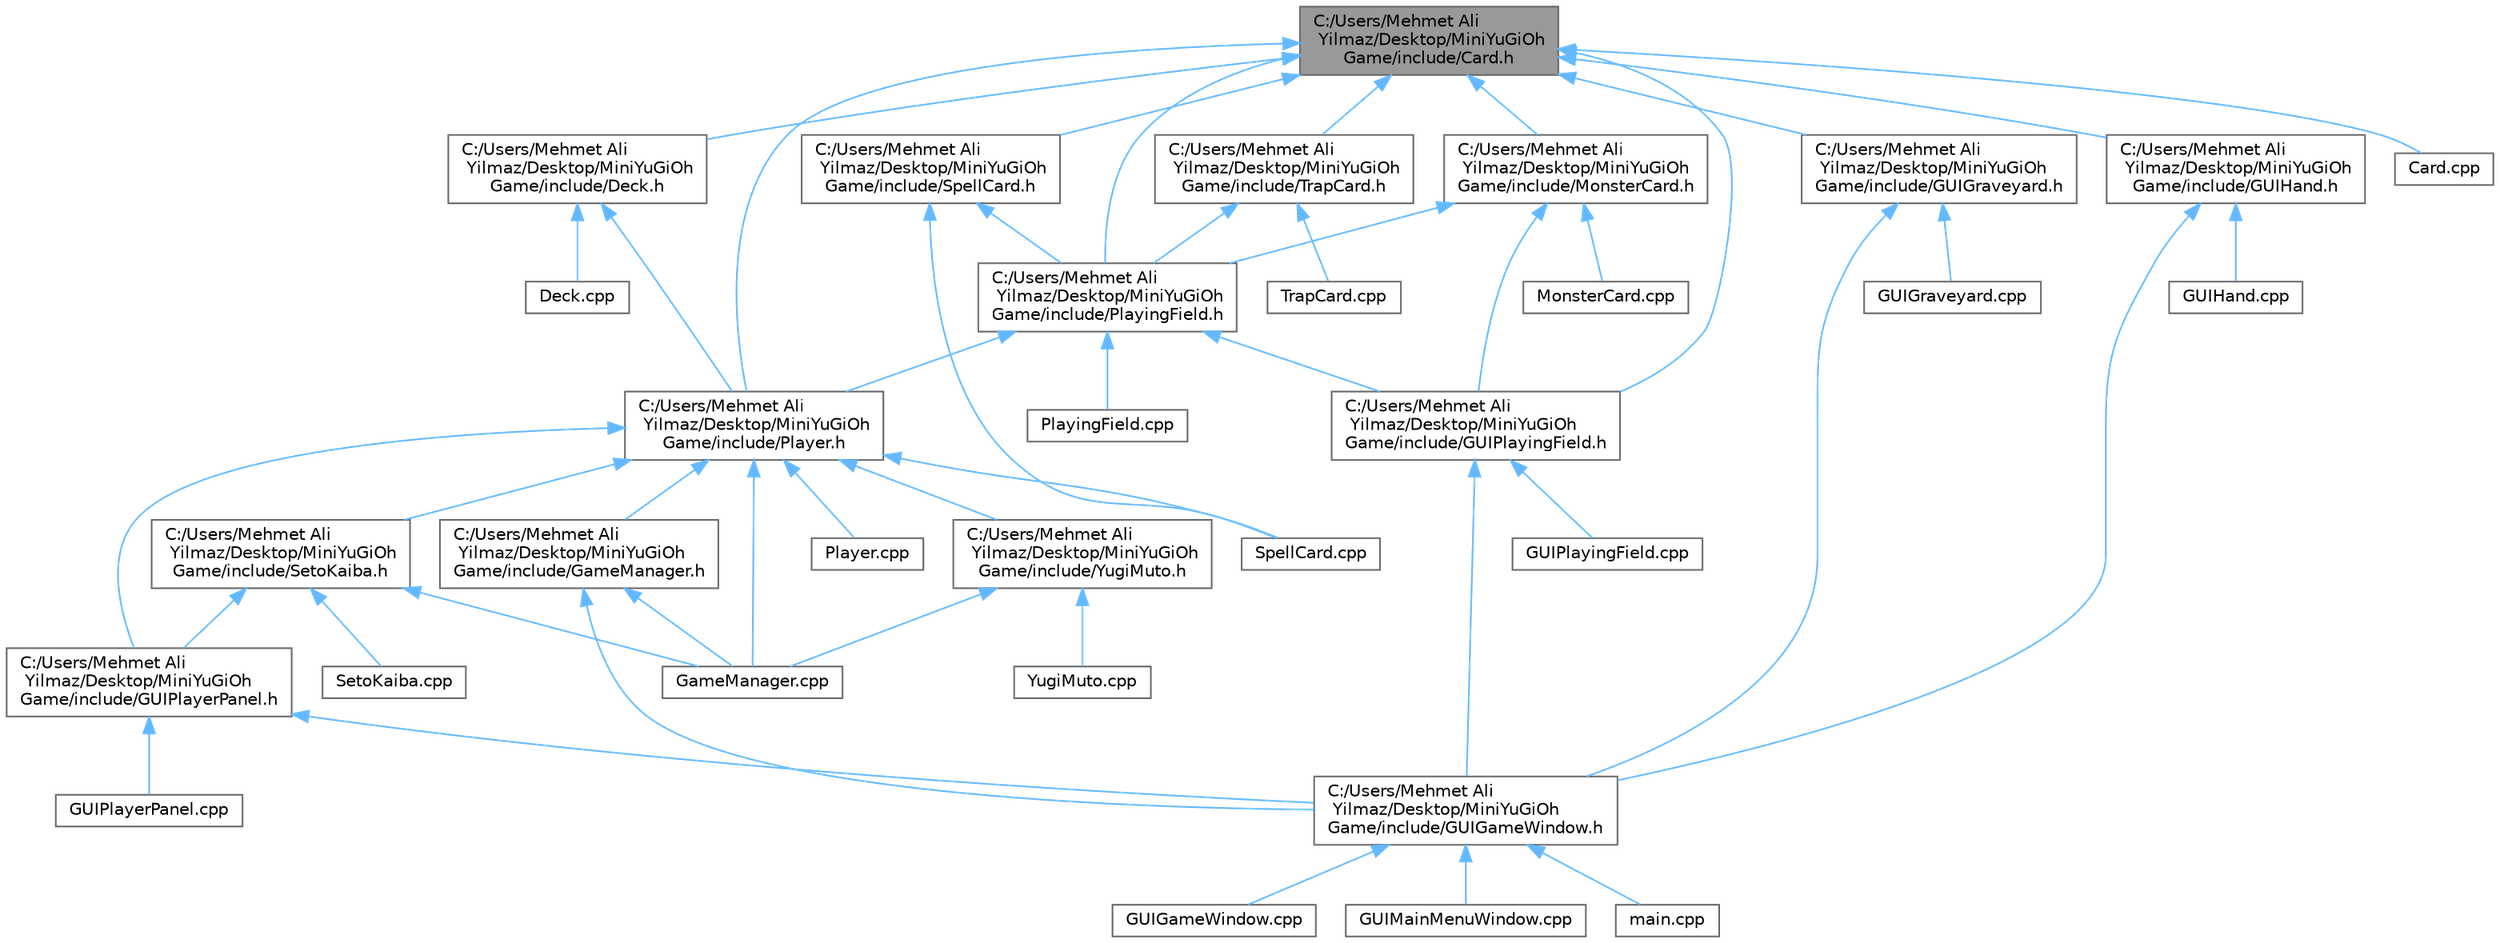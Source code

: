 digraph "C:/Users/Mehmet Ali Yilmaz/Desktop/MiniYuGiOhGame/include/Card.h"
{
 // LATEX_PDF_SIZE
  bgcolor="transparent";
  edge [fontname=Helvetica,fontsize=10,labelfontname=Helvetica,labelfontsize=10];
  node [fontname=Helvetica,fontsize=10,shape=box,height=0.2,width=0.4];
  Node1 [id="Node000001",label="C:/Users/Mehmet Ali\l Yilmaz/Desktop/MiniYuGiOh\lGame/include/Card.h",height=0.2,width=0.4,color="gray40", fillcolor="grey60", style="filled", fontcolor="black",tooltip="Contains the Card class."];
  Node1 -> Node2 [id="edge1_Node000001_Node000002",dir="back",color="steelblue1",style="solid",tooltip=" "];
  Node2 [id="Node000002",label="C:/Users/Mehmet Ali\l Yilmaz/Desktop/MiniYuGiOh\lGame/include/Deck.h",height=0.2,width=0.4,color="grey40", fillcolor="white", style="filled",URL="$_deck_8h.html",tooltip=" "];
  Node2 -> Node3 [id="edge2_Node000002_Node000003",dir="back",color="steelblue1",style="solid",tooltip=" "];
  Node3 [id="Node000003",label="C:/Users/Mehmet Ali\l Yilmaz/Desktop/MiniYuGiOh\lGame/include/Player.h",height=0.2,width=0.4,color="grey40", fillcolor="white", style="filled",URL="$_player_8h.html",tooltip="Contains the Player class."];
  Node3 -> Node4 [id="edge3_Node000003_Node000004",dir="back",color="steelblue1",style="solid",tooltip=" "];
  Node4 [id="Node000004",label="C:/Users/Mehmet Ali\l Yilmaz/Desktop/MiniYuGiOh\lGame/include/GUIPlayerPanel.h",height=0.2,width=0.4,color="grey40", fillcolor="white", style="filled",URL="$_g_u_i_player_panel_8h.html",tooltip="This file contains the GUIPlayerPanel class which handles the player panel of the MiniYugioh game."];
  Node4 -> Node5 [id="edge4_Node000004_Node000005",dir="back",color="steelblue1",style="solid",tooltip=" "];
  Node5 [id="Node000005",label="C:/Users/Mehmet Ali\l Yilmaz/Desktop/MiniYuGiOh\lGame/include/GUIGameWindow.h",height=0.2,width=0.4,color="grey40", fillcolor="white", style="filled",URL="$_g_u_i_game_window_8h.html",tooltip=" "];
  Node5 -> Node6 [id="edge5_Node000005_Node000006",dir="back",color="steelblue1",style="solid",tooltip=" "];
  Node6 [id="Node000006",label="GUIGameWindow.cpp",height=0.2,width=0.4,color="grey40", fillcolor="white", style="filled",URL="$_g_u_i_game_window_8cpp.html",tooltip=" "];
  Node5 -> Node7 [id="edge6_Node000005_Node000007",dir="back",color="steelblue1",style="solid",tooltip=" "];
  Node7 [id="Node000007",label="GUIMainMenuWindow.cpp",height=0.2,width=0.4,color="grey40", fillcolor="white", style="filled",URL="$_g_u_i_main_menu_window_8cpp.html",tooltip=" "];
  Node5 -> Node8 [id="edge7_Node000005_Node000008",dir="back",color="steelblue1",style="solid",tooltip=" "];
  Node8 [id="Node000008",label="main.cpp",height=0.2,width=0.4,color="grey40", fillcolor="white", style="filled",URL="$main_8cpp.html",tooltip=" "];
  Node4 -> Node9 [id="edge8_Node000004_Node000009",dir="back",color="steelblue1",style="solid",tooltip=" "];
  Node9 [id="Node000009",label="GUIPlayerPanel.cpp",height=0.2,width=0.4,color="grey40", fillcolor="white", style="filled",URL="$_g_u_i_player_panel_8cpp.html",tooltip=" "];
  Node3 -> Node10 [id="edge9_Node000003_Node000010",dir="back",color="steelblue1",style="solid",tooltip=" "];
  Node10 [id="Node000010",label="C:/Users/Mehmet Ali\l Yilmaz/Desktop/MiniYuGiOh\lGame/include/GameManager.h",height=0.2,width=0.4,color="grey40", fillcolor="white", style="filled",URL="$_game_manager_8h.html",tooltip="Contains the GameManager class."];
  Node10 -> Node5 [id="edge10_Node000010_Node000005",dir="back",color="steelblue1",style="solid",tooltip=" "];
  Node10 -> Node11 [id="edge11_Node000010_Node000011",dir="back",color="steelblue1",style="solid",tooltip=" "];
  Node11 [id="Node000011",label="GameManager.cpp",height=0.2,width=0.4,color="grey40", fillcolor="white", style="filled",URL="$_game_manager_8cpp.html",tooltip=" "];
  Node3 -> Node12 [id="edge12_Node000003_Node000012",dir="back",color="steelblue1",style="solid",tooltip=" "];
  Node12 [id="Node000012",label="C:/Users/Mehmet Ali\l Yilmaz/Desktop/MiniYuGiOh\lGame/include/SetoKaiba.h",height=0.2,width=0.4,color="grey40", fillcolor="white", style="filled",URL="$_seto_kaiba_8h.html",tooltip="Contains the SetoKaiba class."];
  Node12 -> Node4 [id="edge13_Node000012_Node000004",dir="back",color="steelblue1",style="solid",tooltip=" "];
  Node12 -> Node11 [id="edge14_Node000012_Node000011",dir="back",color="steelblue1",style="solid",tooltip=" "];
  Node12 -> Node13 [id="edge15_Node000012_Node000013",dir="back",color="steelblue1",style="solid",tooltip=" "];
  Node13 [id="Node000013",label="SetoKaiba.cpp",height=0.2,width=0.4,color="grey40", fillcolor="white", style="filled",URL="$_seto_kaiba_8cpp.html",tooltip=" "];
  Node3 -> Node14 [id="edge16_Node000003_Node000014",dir="back",color="steelblue1",style="solid",tooltip=" "];
  Node14 [id="Node000014",label="C:/Users/Mehmet Ali\l Yilmaz/Desktop/MiniYuGiOh\lGame/include/YugiMuto.h",height=0.2,width=0.4,color="grey40", fillcolor="white", style="filled",URL="$_yugi_muto_8h.html",tooltip="Contains the YugiMuto class."];
  Node14 -> Node11 [id="edge17_Node000014_Node000011",dir="back",color="steelblue1",style="solid",tooltip=" "];
  Node14 -> Node15 [id="edge18_Node000014_Node000015",dir="back",color="steelblue1",style="solid",tooltip=" "];
  Node15 [id="Node000015",label="YugiMuto.cpp",height=0.2,width=0.4,color="grey40", fillcolor="white", style="filled",URL="$_yugi_muto_8cpp.html",tooltip=" "];
  Node3 -> Node11 [id="edge19_Node000003_Node000011",dir="back",color="steelblue1",style="solid",tooltip=" "];
  Node3 -> Node16 [id="edge20_Node000003_Node000016",dir="back",color="steelblue1",style="solid",tooltip=" "];
  Node16 [id="Node000016",label="Player.cpp",height=0.2,width=0.4,color="grey40", fillcolor="white", style="filled",URL="$_player_8cpp.html",tooltip=" "];
  Node3 -> Node17 [id="edge21_Node000003_Node000017",dir="back",color="steelblue1",style="solid",tooltip=" "];
  Node17 [id="Node000017",label="SpellCard.cpp",height=0.2,width=0.4,color="grey40", fillcolor="white", style="filled",URL="$_spell_card_8cpp.html",tooltip=" "];
  Node2 -> Node18 [id="edge22_Node000002_Node000018",dir="back",color="steelblue1",style="solid",tooltip=" "];
  Node18 [id="Node000018",label="Deck.cpp",height=0.2,width=0.4,color="grey40", fillcolor="white", style="filled",URL="$_deck_8cpp.html",tooltip=" "];
  Node1 -> Node19 [id="edge23_Node000001_Node000019",dir="back",color="steelblue1",style="solid",tooltip=" "];
  Node19 [id="Node000019",label="C:/Users/Mehmet Ali\l Yilmaz/Desktop/MiniYuGiOh\lGame/include/GUIGraveyard.h",height=0.2,width=0.4,color="grey40", fillcolor="white", style="filled",URL="$_g_u_i_graveyard_8h.html",tooltip=" "];
  Node19 -> Node5 [id="edge24_Node000019_Node000005",dir="back",color="steelblue1",style="solid",tooltip=" "];
  Node19 -> Node20 [id="edge25_Node000019_Node000020",dir="back",color="steelblue1",style="solid",tooltip=" "];
  Node20 [id="Node000020",label="GUIGraveyard.cpp",height=0.2,width=0.4,color="grey40", fillcolor="white", style="filled",URL="$_g_u_i_graveyard_8cpp.html",tooltip=" "];
  Node1 -> Node21 [id="edge26_Node000001_Node000021",dir="back",color="steelblue1",style="solid",tooltip=" "];
  Node21 [id="Node000021",label="C:/Users/Mehmet Ali\l Yilmaz/Desktop/MiniYuGiOh\lGame/include/GUIHand.h",height=0.2,width=0.4,color="grey40", fillcolor="white", style="filled",URL="$_g_u_i_hand_8h.html",tooltip=" "];
  Node21 -> Node5 [id="edge27_Node000021_Node000005",dir="back",color="steelblue1",style="solid",tooltip=" "];
  Node21 -> Node22 [id="edge28_Node000021_Node000022",dir="back",color="steelblue1",style="solid",tooltip=" "];
  Node22 [id="Node000022",label="GUIHand.cpp",height=0.2,width=0.4,color="grey40", fillcolor="white", style="filled",URL="$_g_u_i_hand_8cpp.html",tooltip=" "];
  Node1 -> Node23 [id="edge29_Node000001_Node000023",dir="back",color="steelblue1",style="solid",tooltip=" "];
  Node23 [id="Node000023",label="C:/Users/Mehmet Ali\l Yilmaz/Desktop/MiniYuGiOh\lGame/include/GUIPlayingField.h",height=0.2,width=0.4,color="grey40", fillcolor="white", style="filled",URL="$_g_u_i_playing_field_8h.html",tooltip="This file contains the GUIPlayingField class which handles the GUI playing field of the MiniYugioh ga..."];
  Node23 -> Node5 [id="edge30_Node000023_Node000005",dir="back",color="steelblue1",style="solid",tooltip=" "];
  Node23 -> Node24 [id="edge31_Node000023_Node000024",dir="back",color="steelblue1",style="solid",tooltip=" "];
  Node24 [id="Node000024",label="GUIPlayingField.cpp",height=0.2,width=0.4,color="grey40", fillcolor="white", style="filled",URL="$_g_u_i_playing_field_8cpp.html",tooltip=" "];
  Node1 -> Node25 [id="edge32_Node000001_Node000025",dir="back",color="steelblue1",style="solid",tooltip=" "];
  Node25 [id="Node000025",label="C:/Users/Mehmet Ali\l Yilmaz/Desktop/MiniYuGiOh\lGame/include/MonsterCard.h",height=0.2,width=0.4,color="grey40", fillcolor="white", style="filled",URL="$_monster_card_8h.html",tooltip="Contains the MonsterCard class."];
  Node25 -> Node23 [id="edge33_Node000025_Node000023",dir="back",color="steelblue1",style="solid",tooltip=" "];
  Node25 -> Node26 [id="edge34_Node000025_Node000026",dir="back",color="steelblue1",style="solid",tooltip=" "];
  Node26 [id="Node000026",label="C:/Users/Mehmet Ali\l Yilmaz/Desktop/MiniYuGiOh\lGame/include/PlayingField.h",height=0.2,width=0.4,color="grey40", fillcolor="white", style="filled",URL="$_playing_field_8h.html",tooltip="Contains the PlayingField class."];
  Node26 -> Node23 [id="edge35_Node000026_Node000023",dir="back",color="steelblue1",style="solid",tooltip=" "];
  Node26 -> Node3 [id="edge36_Node000026_Node000003",dir="back",color="steelblue1",style="solid",tooltip=" "];
  Node26 -> Node27 [id="edge37_Node000026_Node000027",dir="back",color="steelblue1",style="solid",tooltip=" "];
  Node27 [id="Node000027",label="PlayingField.cpp",height=0.2,width=0.4,color="grey40", fillcolor="white", style="filled",URL="$_playing_field_8cpp.html",tooltip=" "];
  Node25 -> Node28 [id="edge38_Node000025_Node000028",dir="back",color="steelblue1",style="solid",tooltip=" "];
  Node28 [id="Node000028",label="MonsterCard.cpp",height=0.2,width=0.4,color="grey40", fillcolor="white", style="filled",URL="$_monster_card_8cpp.html",tooltip=" "];
  Node1 -> Node3 [id="edge39_Node000001_Node000003",dir="back",color="steelblue1",style="solid",tooltip=" "];
  Node1 -> Node26 [id="edge40_Node000001_Node000026",dir="back",color="steelblue1",style="solid",tooltip=" "];
  Node1 -> Node29 [id="edge41_Node000001_Node000029",dir="back",color="steelblue1",style="solid",tooltip=" "];
  Node29 [id="Node000029",label="C:/Users/Mehmet Ali\l Yilmaz/Desktop/MiniYuGiOh\lGame/include/SpellCard.h",height=0.2,width=0.4,color="grey40", fillcolor="white", style="filled",URL="$_spell_card_8h.html",tooltip="Contains the SpellCard class."];
  Node29 -> Node26 [id="edge42_Node000029_Node000026",dir="back",color="steelblue1",style="solid",tooltip=" "];
  Node29 -> Node17 [id="edge43_Node000029_Node000017",dir="back",color="steelblue1",style="solid",tooltip=" "];
  Node1 -> Node30 [id="edge44_Node000001_Node000030",dir="back",color="steelblue1",style="solid",tooltip=" "];
  Node30 [id="Node000030",label="C:/Users/Mehmet Ali\l Yilmaz/Desktop/MiniYuGiOh\lGame/include/TrapCard.h",height=0.2,width=0.4,color="grey40", fillcolor="white", style="filled",URL="$_trap_card_8h.html",tooltip="Contains the TrapCard class."];
  Node30 -> Node26 [id="edge45_Node000030_Node000026",dir="back",color="steelblue1",style="solid",tooltip=" "];
  Node30 -> Node31 [id="edge46_Node000030_Node000031",dir="back",color="steelblue1",style="solid",tooltip=" "];
  Node31 [id="Node000031",label="TrapCard.cpp",height=0.2,width=0.4,color="grey40", fillcolor="white", style="filled",URL="$_trap_card_8cpp.html",tooltip=" "];
  Node1 -> Node32 [id="edge47_Node000001_Node000032",dir="back",color="steelblue1",style="solid",tooltip=" "];
  Node32 [id="Node000032",label="Card.cpp",height=0.2,width=0.4,color="grey40", fillcolor="white", style="filled",URL="$_card_8cpp.html",tooltip=" "];
}
